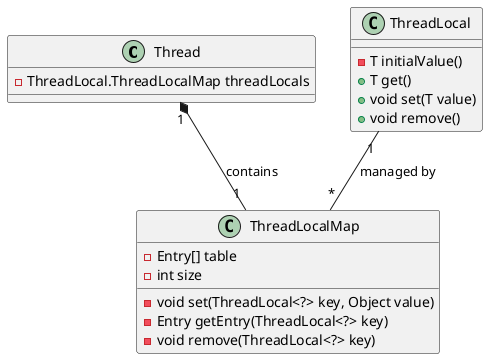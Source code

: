 @startuml
class Thread {
    - ThreadLocal.ThreadLocalMap threadLocals
}

class ThreadLocal {
    - T initialValue()
    + T get()
    + void set(T value)
    + void remove()
}

class ThreadLocalMap {
    - Entry[] table
    - int size
    - void set(ThreadLocal<?> key, Object value)
    - Entry getEntry(ThreadLocal<?> key)
    - void remove(ThreadLocal<?> key)
}

Thread "1" *-- "1" ThreadLocalMap   : contains
ThreadLocal "1" -- "*" ThreadLocalMap : managed by

@enduml